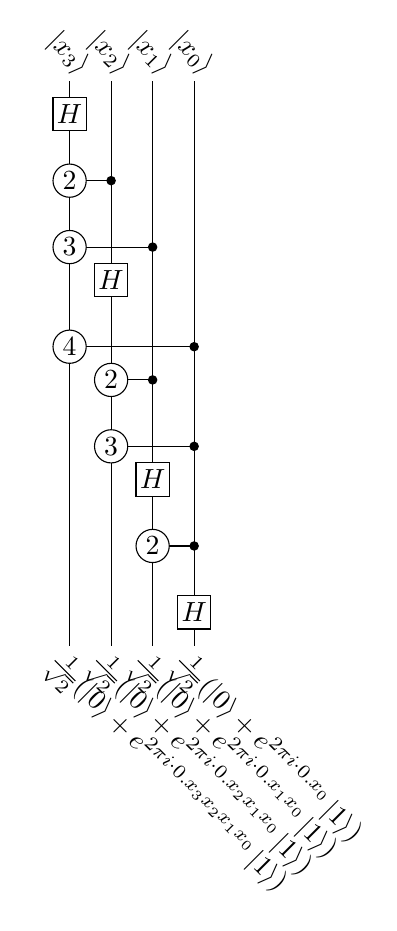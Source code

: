 \providecommand{\ket}[1]{\left|#1\right\rangle}
\begin{tikzpicture}[scale=1.0,x=1pt,y=1pt]
\filldraw[color=white] (7.5, 0.0) rectangle (-52.5, -204.0);
% Drawing wires
% Line 5: a1 W \ket{x_1} \frac{1}{\sqrt{2}}(\ket{0}+e^{2{\pi}i{\cdot0}.x_1x_0}\ket{1})
\draw[color=black] (-15.0,0.0) -- (-15.0,-204.0);
\draw[color=black] (-15.0,0.0) node[above,anchor=south east,xshift=2pt,inner sep=0pt,rotate=-45] {$\ket{x_1}$};
% Line 6: a0 W \ket{x_0} \frac{1}{\sqrt{2}}(\ket{0}+e^{2{\pi}i{\cdot0}.x_0}\ket{1})
\draw[color=black] (-0.0,0.0) -- (-0.0,-204.0);
\draw[color=black] (-0.0,0.0) node[above,anchor=south east,xshift=2pt,inner sep=0pt,rotate=-45] {$\ket{x_0}$};
% Line 3: a3 W \ket{x_3} \frac{1}{\sqrt{2}}(\ket{0}+e^{2{\pi}i{\cdot0}.x_3x_2x_1x_0}\ket{1})
\draw[color=black] (-45.0,0.0) -- (-45.0,-204.0);
\draw[color=black] (-45.0,0.0) node[above,anchor=south east,xshift=2pt,inner sep=0pt,rotate=-45] {$\ket{x_3}$};
% Line 4: a2 W \ket{x_2} \frac{1}{\sqrt{2}}(\ket{0}+e^{2{\pi}i{\cdot0}.x_2x_1x_0}\ket{1})
\draw[color=black] (-30.0,0.0) -- (-30.0,-204.0);
\draw[color=black] (-30.0,0.0) node[above,anchor=south east,xshift=2pt,inner sep=0pt,rotate=-45] {$\ket{x_2}$};
% Done with wires; drawing gates
% Line 7: a3 H
\begin{scope}
\draw[fill=white] (-45.0, -12.0) +(-45.0:8.485pt and 8.485pt) -- +(45.0:8.485pt and 8.485pt) -- +(135.0:8.485pt and 8.485pt) -- +(225.0:8.485pt and 8.485pt) -- cycle;
\clip (-45.0, -12.0) +(-45.0:8.485pt and 8.485pt) -- +(45.0:8.485pt and 8.485pt) -- +(135.0:8.485pt and 8.485pt) -- +(225.0:8.485pt and 8.485pt) -- cycle;
\draw (-45.0, -12.0) node {$H$};
\end{scope}
% Line 8: a3 P $2$ a2
\draw (-45.0,-36.0) -- (-30.0,-36.0);
\begin{scope}
\draw[fill=white] (-45.0, -36.0) circle(6.0pt);
\clip (-45.0, -36.0) circle(6.0pt);
\draw (-45.0, -36.0) node {$2$};
\end{scope}
\filldraw (-30.0, -36.0) circle(1.5pt);
% Line 9: a3 P $3$ a1
\draw (-45.0,-60.0) -- (-15.0,-60.0);
\begin{scope}
\draw[fill=white] (-45.0, -60.0) circle(6.0pt);
\clip (-45.0, -60.0) circle(6.0pt);
\draw (-45.0, -60.0) node {$3$};
\end{scope}
\filldraw (-15.0, -60.0) circle(1.5pt);
% Line 11: a2 H
\begin{scope}
\draw[fill=white] (-30.0, -72.0) +(-45.0:8.485pt and 8.485pt) -- +(45.0:8.485pt and 8.485pt) -- +(135.0:8.485pt and 8.485pt) -- +(225.0:8.485pt and 8.485pt) -- cycle;
\clip (-30.0, -72.0) +(-45.0:8.485pt and 8.485pt) -- +(45.0:8.485pt and 8.485pt) -- +(135.0:8.485pt and 8.485pt) -- +(225.0:8.485pt and 8.485pt) -- cycle;
\draw (-30.0, -72.0) node {$H$};
\end{scope}
% Line 10: a3 P $4$ a0
\draw (-45.0,-96.0) -- (-0.0,-96.0);
\begin{scope}
\draw[fill=white] (-45.0, -96.0) circle(6.0pt);
\clip (-45.0, -96.0) circle(6.0pt);
\draw (-45.0, -96.0) node {$4$};
\end{scope}
\filldraw (-0.0, -96.0) circle(1.5pt);
% Line 12: a2 P $2$ a1
\draw (-30.0,-108.0) -- (-15.0,-108.0);
\begin{scope}
\draw[fill=white] (-30.0, -108.0) circle(6.0pt);
\clip (-30.0, -108.0) circle(6.0pt);
\draw (-30.0, -108.0) node {$2$};
\end{scope}
\filldraw (-15.0, -108.0) circle(1.5pt);
% Line 13: a2 P $3$ a0
\draw (-30.0,-132.0) -- (-0.0,-132.0);
\begin{scope}
\draw[fill=white] (-30.0, -132.0) circle(6.0pt);
\clip (-30.0, -132.0) circle(6.0pt);
\draw (-30.0, -132.0) node {$3$};
\end{scope}
\filldraw (-0.0, -132.0) circle(1.5pt);
% Line 14: a1 H
\begin{scope}
\draw[fill=white] (-15.0, -144.0) +(-45.0:8.485pt and 8.485pt) -- +(45.0:8.485pt and 8.485pt) -- +(135.0:8.485pt and 8.485pt) -- +(225.0:8.485pt and 8.485pt) -- cycle;
\clip (-15.0, -144.0) +(-45.0:8.485pt and 8.485pt) -- +(45.0:8.485pt and 8.485pt) -- +(135.0:8.485pt and 8.485pt) -- +(225.0:8.485pt and 8.485pt) -- cycle;
\draw (-15.0, -144.0) node {$H$};
\end{scope}
% Line 15: a1 P $2$ a0
\draw (-15.0,-168.0) -- (-0.0,-168.0);
\begin{scope}
\draw[fill=white] (-15.0, -168.0) circle(6.0pt);
\clip (-15.0, -168.0) circle(6.0pt);
\draw (-15.0, -168.0) node {$2$};
\end{scope}
\filldraw (-0.0, -168.0) circle(1.5pt);
% Line 16: a0 H
\begin{scope}
\draw[fill=white] (0.0, -192.0) +(-45.0:8.485pt and 8.485pt) -- +(45.0:8.485pt and 8.485pt) -- +(135.0:8.485pt and 8.485pt) -- +(225.0:8.485pt and 8.485pt) -- cycle;
\clip (0.0, -192.0) +(-45.0:8.485pt and 8.485pt) -- +(45.0:8.485pt and 8.485pt) -- +(135.0:8.485pt and 8.485pt) -- +(225.0:8.485pt and 8.485pt) -- cycle;
\draw (0.0, -192.0) node {$H$};
\end{scope}
% Done with gates; drawing ending labels
\draw[color=black] (-15.0,-204.0) node[below,anchor=north west,xshift=-2pt,inner sep=0pt,rotate=-45] {$\frac{1}{\sqrt{2}}(\ket{0}+e^{2{\pi}i{\cdot0}.x_1x_0}\ket{1})$};
\draw[color=black] (-0.0,-204.0) node[below,anchor=north west,xshift=-2pt,inner sep=0pt,rotate=-45] {$\frac{1}{\sqrt{2}}(\ket{0}+e^{2{\pi}i{\cdot0}.x_0}\ket{1})$};
\draw[color=black] (-45.0,-204.0) node[below,anchor=north west,xshift=-2pt,inner sep=0pt,rotate=-45] {$\frac{1}{\sqrt{2}}(\ket{0}+e^{2{\pi}i{\cdot0}.x_3x_2x_1x_0}\ket{1})$};
\draw[color=black] (-30.0,-204.0) node[below,anchor=north west,xshift=-2pt,inner sep=0pt,rotate=-45] {$\frac{1}{\sqrt{2}}(\ket{0}+e^{2{\pi}i{\cdot0}.x_2x_1x_0}\ket{1})$};
% Done with ending labels; drawing cut lines and comments
% Done with comments
\end{tikzpicture}
